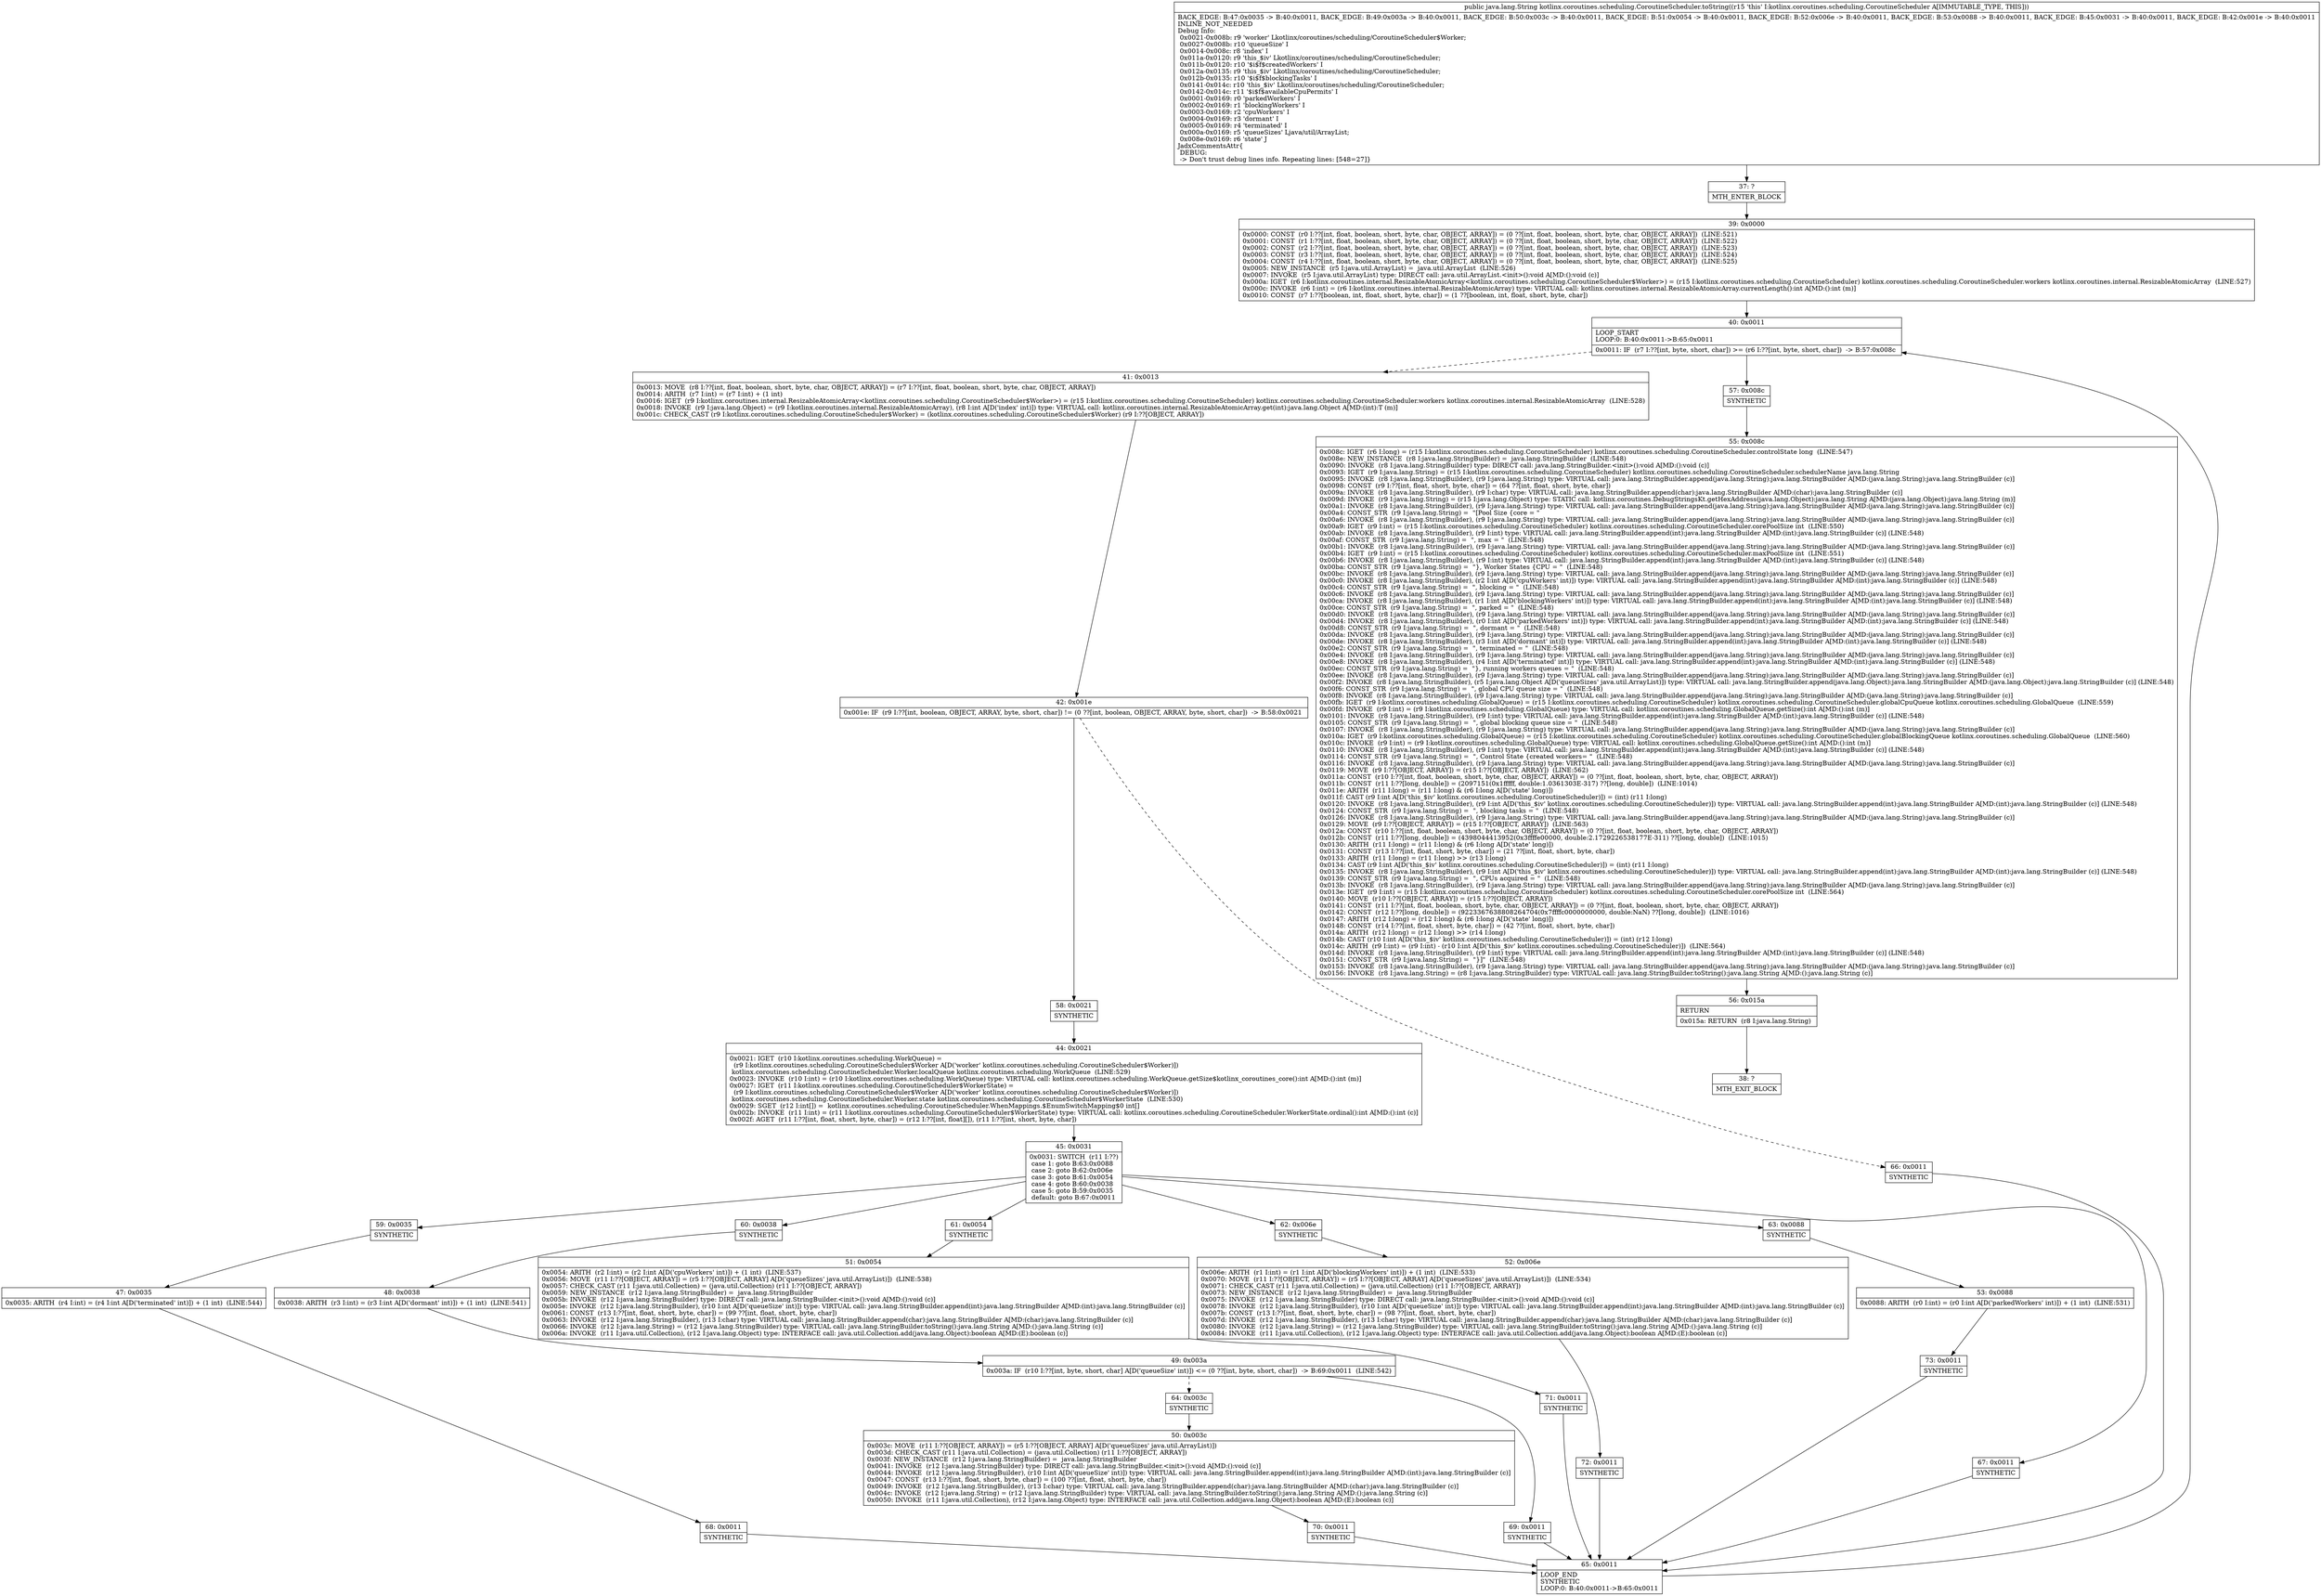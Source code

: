 digraph "CFG forkotlinx.coroutines.scheduling.CoroutineScheduler.toString()Ljava\/lang\/String;" {
Node_37 [shape=record,label="{37\:\ ?|MTH_ENTER_BLOCK\l}"];
Node_39 [shape=record,label="{39\:\ 0x0000|0x0000: CONST  (r0 I:??[int, float, boolean, short, byte, char, OBJECT, ARRAY]) = (0 ??[int, float, boolean, short, byte, char, OBJECT, ARRAY])  (LINE:521)\l0x0001: CONST  (r1 I:??[int, float, boolean, short, byte, char, OBJECT, ARRAY]) = (0 ??[int, float, boolean, short, byte, char, OBJECT, ARRAY])  (LINE:522)\l0x0002: CONST  (r2 I:??[int, float, boolean, short, byte, char, OBJECT, ARRAY]) = (0 ??[int, float, boolean, short, byte, char, OBJECT, ARRAY])  (LINE:523)\l0x0003: CONST  (r3 I:??[int, float, boolean, short, byte, char, OBJECT, ARRAY]) = (0 ??[int, float, boolean, short, byte, char, OBJECT, ARRAY])  (LINE:524)\l0x0004: CONST  (r4 I:??[int, float, boolean, short, byte, char, OBJECT, ARRAY]) = (0 ??[int, float, boolean, short, byte, char, OBJECT, ARRAY])  (LINE:525)\l0x0005: NEW_INSTANCE  (r5 I:java.util.ArrayList) =  java.util.ArrayList  (LINE:526)\l0x0007: INVOKE  (r5 I:java.util.ArrayList) type: DIRECT call: java.util.ArrayList.\<init\>():void A[MD:():void (c)]\l0x000a: IGET  (r6 I:kotlinx.coroutines.internal.ResizableAtomicArray\<kotlinx.coroutines.scheduling.CoroutineScheduler$Worker\>) = (r15 I:kotlinx.coroutines.scheduling.CoroutineScheduler) kotlinx.coroutines.scheduling.CoroutineScheduler.workers kotlinx.coroutines.internal.ResizableAtomicArray  (LINE:527)\l0x000c: INVOKE  (r6 I:int) = (r6 I:kotlinx.coroutines.internal.ResizableAtomicArray) type: VIRTUAL call: kotlinx.coroutines.internal.ResizableAtomicArray.currentLength():int A[MD:():int (m)]\l0x0010: CONST  (r7 I:??[boolean, int, float, short, byte, char]) = (1 ??[boolean, int, float, short, byte, char]) \l}"];
Node_40 [shape=record,label="{40\:\ 0x0011|LOOP_START\lLOOP:0: B:40:0x0011\-\>B:65:0x0011\l|0x0011: IF  (r7 I:??[int, byte, short, char]) \>= (r6 I:??[int, byte, short, char])  \-\> B:57:0x008c \l}"];
Node_41 [shape=record,label="{41\:\ 0x0013|0x0013: MOVE  (r8 I:??[int, float, boolean, short, byte, char, OBJECT, ARRAY]) = (r7 I:??[int, float, boolean, short, byte, char, OBJECT, ARRAY]) \l0x0014: ARITH  (r7 I:int) = (r7 I:int) + (1 int) \l0x0016: IGET  (r9 I:kotlinx.coroutines.internal.ResizableAtomicArray\<kotlinx.coroutines.scheduling.CoroutineScheduler$Worker\>) = (r15 I:kotlinx.coroutines.scheduling.CoroutineScheduler) kotlinx.coroutines.scheduling.CoroutineScheduler.workers kotlinx.coroutines.internal.ResizableAtomicArray  (LINE:528)\l0x0018: INVOKE  (r9 I:java.lang.Object) = (r9 I:kotlinx.coroutines.internal.ResizableAtomicArray), (r8 I:int A[D('index' int)]) type: VIRTUAL call: kotlinx.coroutines.internal.ResizableAtomicArray.get(int):java.lang.Object A[MD:(int):T (m)]\l0x001c: CHECK_CAST (r9 I:kotlinx.coroutines.scheduling.CoroutineScheduler$Worker) = (kotlinx.coroutines.scheduling.CoroutineScheduler$Worker) (r9 I:??[OBJECT, ARRAY]) \l}"];
Node_42 [shape=record,label="{42\:\ 0x001e|0x001e: IF  (r9 I:??[int, boolean, OBJECT, ARRAY, byte, short, char]) != (0 ??[int, boolean, OBJECT, ARRAY, byte, short, char])  \-\> B:58:0x0021 \l}"];
Node_58 [shape=record,label="{58\:\ 0x0021|SYNTHETIC\l}"];
Node_44 [shape=record,label="{44\:\ 0x0021|0x0021: IGET  (r10 I:kotlinx.coroutines.scheduling.WorkQueue) = \l  (r9 I:kotlinx.coroutines.scheduling.CoroutineScheduler$Worker A[D('worker' kotlinx.coroutines.scheduling.CoroutineScheduler$Worker)])\l kotlinx.coroutines.scheduling.CoroutineScheduler.Worker.localQueue kotlinx.coroutines.scheduling.WorkQueue  (LINE:529)\l0x0023: INVOKE  (r10 I:int) = (r10 I:kotlinx.coroutines.scheduling.WorkQueue) type: VIRTUAL call: kotlinx.coroutines.scheduling.WorkQueue.getSize$kotlinx_coroutines_core():int A[MD:():int (m)]\l0x0027: IGET  (r11 I:kotlinx.coroutines.scheduling.CoroutineScheduler$WorkerState) = \l  (r9 I:kotlinx.coroutines.scheduling.CoroutineScheduler$Worker A[D('worker' kotlinx.coroutines.scheduling.CoroutineScheduler$Worker)])\l kotlinx.coroutines.scheduling.CoroutineScheduler.Worker.state kotlinx.coroutines.scheduling.CoroutineScheduler$WorkerState  (LINE:530)\l0x0029: SGET  (r12 I:int[]) =  kotlinx.coroutines.scheduling.CoroutineScheduler.WhenMappings.$EnumSwitchMapping$0 int[] \l0x002b: INVOKE  (r11 I:int) = (r11 I:kotlinx.coroutines.scheduling.CoroutineScheduler$WorkerState) type: VIRTUAL call: kotlinx.coroutines.scheduling.CoroutineScheduler.WorkerState.ordinal():int A[MD:():int (c)]\l0x002f: AGET  (r11 I:??[int, float, short, byte, char]) = (r12 I:??[int, float][]), (r11 I:??[int, short, byte, char]) \l}"];
Node_45 [shape=record,label="{45\:\ 0x0031|0x0031: SWITCH  (r11 I:??)\l case 1: goto B:63:0x0088\l case 2: goto B:62:0x006e\l case 3: goto B:61:0x0054\l case 4: goto B:60:0x0038\l case 5: goto B:59:0x0035\l default: goto B:67:0x0011 \l}"];
Node_59 [shape=record,label="{59\:\ 0x0035|SYNTHETIC\l}"];
Node_47 [shape=record,label="{47\:\ 0x0035|0x0035: ARITH  (r4 I:int) = (r4 I:int A[D('terminated' int)]) + (1 int)  (LINE:544)\l}"];
Node_68 [shape=record,label="{68\:\ 0x0011|SYNTHETIC\l}"];
Node_65 [shape=record,label="{65\:\ 0x0011|LOOP_END\lSYNTHETIC\lLOOP:0: B:40:0x0011\-\>B:65:0x0011\l}"];
Node_60 [shape=record,label="{60\:\ 0x0038|SYNTHETIC\l}"];
Node_48 [shape=record,label="{48\:\ 0x0038|0x0038: ARITH  (r3 I:int) = (r3 I:int A[D('dormant' int)]) + (1 int)  (LINE:541)\l}"];
Node_49 [shape=record,label="{49\:\ 0x003a|0x003a: IF  (r10 I:??[int, byte, short, char] A[D('queueSize' int)]) \<= (0 ??[int, byte, short, char])  \-\> B:69:0x0011  (LINE:542)\l}"];
Node_64 [shape=record,label="{64\:\ 0x003c|SYNTHETIC\l}"];
Node_50 [shape=record,label="{50\:\ 0x003c|0x003c: MOVE  (r11 I:??[OBJECT, ARRAY]) = (r5 I:??[OBJECT, ARRAY] A[D('queueSizes' java.util.ArrayList)]) \l0x003d: CHECK_CAST (r11 I:java.util.Collection) = (java.util.Collection) (r11 I:??[OBJECT, ARRAY]) \l0x003f: NEW_INSTANCE  (r12 I:java.lang.StringBuilder) =  java.lang.StringBuilder \l0x0041: INVOKE  (r12 I:java.lang.StringBuilder) type: DIRECT call: java.lang.StringBuilder.\<init\>():void A[MD:():void (c)]\l0x0044: INVOKE  (r12 I:java.lang.StringBuilder), (r10 I:int A[D('queueSize' int)]) type: VIRTUAL call: java.lang.StringBuilder.append(int):java.lang.StringBuilder A[MD:(int):java.lang.StringBuilder (c)]\l0x0047: CONST  (r13 I:??[int, float, short, byte, char]) = (100 ??[int, float, short, byte, char]) \l0x0049: INVOKE  (r12 I:java.lang.StringBuilder), (r13 I:char) type: VIRTUAL call: java.lang.StringBuilder.append(char):java.lang.StringBuilder A[MD:(char):java.lang.StringBuilder (c)]\l0x004c: INVOKE  (r12 I:java.lang.String) = (r12 I:java.lang.StringBuilder) type: VIRTUAL call: java.lang.StringBuilder.toString():java.lang.String A[MD:():java.lang.String (c)]\l0x0050: INVOKE  (r11 I:java.util.Collection), (r12 I:java.lang.Object) type: INTERFACE call: java.util.Collection.add(java.lang.Object):boolean A[MD:(E):boolean (c)]\l}"];
Node_70 [shape=record,label="{70\:\ 0x0011|SYNTHETIC\l}"];
Node_69 [shape=record,label="{69\:\ 0x0011|SYNTHETIC\l}"];
Node_61 [shape=record,label="{61\:\ 0x0054|SYNTHETIC\l}"];
Node_51 [shape=record,label="{51\:\ 0x0054|0x0054: ARITH  (r2 I:int) = (r2 I:int A[D('cpuWorkers' int)]) + (1 int)  (LINE:537)\l0x0056: MOVE  (r11 I:??[OBJECT, ARRAY]) = (r5 I:??[OBJECT, ARRAY] A[D('queueSizes' java.util.ArrayList)])  (LINE:538)\l0x0057: CHECK_CAST (r11 I:java.util.Collection) = (java.util.Collection) (r11 I:??[OBJECT, ARRAY]) \l0x0059: NEW_INSTANCE  (r12 I:java.lang.StringBuilder) =  java.lang.StringBuilder \l0x005b: INVOKE  (r12 I:java.lang.StringBuilder) type: DIRECT call: java.lang.StringBuilder.\<init\>():void A[MD:():void (c)]\l0x005e: INVOKE  (r12 I:java.lang.StringBuilder), (r10 I:int A[D('queueSize' int)]) type: VIRTUAL call: java.lang.StringBuilder.append(int):java.lang.StringBuilder A[MD:(int):java.lang.StringBuilder (c)]\l0x0061: CONST  (r13 I:??[int, float, short, byte, char]) = (99 ??[int, float, short, byte, char]) \l0x0063: INVOKE  (r12 I:java.lang.StringBuilder), (r13 I:char) type: VIRTUAL call: java.lang.StringBuilder.append(char):java.lang.StringBuilder A[MD:(char):java.lang.StringBuilder (c)]\l0x0066: INVOKE  (r12 I:java.lang.String) = (r12 I:java.lang.StringBuilder) type: VIRTUAL call: java.lang.StringBuilder.toString():java.lang.String A[MD:():java.lang.String (c)]\l0x006a: INVOKE  (r11 I:java.util.Collection), (r12 I:java.lang.Object) type: INTERFACE call: java.util.Collection.add(java.lang.Object):boolean A[MD:(E):boolean (c)]\l}"];
Node_71 [shape=record,label="{71\:\ 0x0011|SYNTHETIC\l}"];
Node_62 [shape=record,label="{62\:\ 0x006e|SYNTHETIC\l}"];
Node_52 [shape=record,label="{52\:\ 0x006e|0x006e: ARITH  (r1 I:int) = (r1 I:int A[D('blockingWorkers' int)]) + (1 int)  (LINE:533)\l0x0070: MOVE  (r11 I:??[OBJECT, ARRAY]) = (r5 I:??[OBJECT, ARRAY] A[D('queueSizes' java.util.ArrayList)])  (LINE:534)\l0x0071: CHECK_CAST (r11 I:java.util.Collection) = (java.util.Collection) (r11 I:??[OBJECT, ARRAY]) \l0x0073: NEW_INSTANCE  (r12 I:java.lang.StringBuilder) =  java.lang.StringBuilder \l0x0075: INVOKE  (r12 I:java.lang.StringBuilder) type: DIRECT call: java.lang.StringBuilder.\<init\>():void A[MD:():void (c)]\l0x0078: INVOKE  (r12 I:java.lang.StringBuilder), (r10 I:int A[D('queueSize' int)]) type: VIRTUAL call: java.lang.StringBuilder.append(int):java.lang.StringBuilder A[MD:(int):java.lang.StringBuilder (c)]\l0x007b: CONST  (r13 I:??[int, float, short, byte, char]) = (98 ??[int, float, short, byte, char]) \l0x007d: INVOKE  (r12 I:java.lang.StringBuilder), (r13 I:char) type: VIRTUAL call: java.lang.StringBuilder.append(char):java.lang.StringBuilder A[MD:(char):java.lang.StringBuilder (c)]\l0x0080: INVOKE  (r12 I:java.lang.String) = (r12 I:java.lang.StringBuilder) type: VIRTUAL call: java.lang.StringBuilder.toString():java.lang.String A[MD:():java.lang.String (c)]\l0x0084: INVOKE  (r11 I:java.util.Collection), (r12 I:java.lang.Object) type: INTERFACE call: java.util.Collection.add(java.lang.Object):boolean A[MD:(E):boolean (c)]\l}"];
Node_72 [shape=record,label="{72\:\ 0x0011|SYNTHETIC\l}"];
Node_63 [shape=record,label="{63\:\ 0x0088|SYNTHETIC\l}"];
Node_53 [shape=record,label="{53\:\ 0x0088|0x0088: ARITH  (r0 I:int) = (r0 I:int A[D('parkedWorkers' int)]) + (1 int)  (LINE:531)\l}"];
Node_73 [shape=record,label="{73\:\ 0x0011|SYNTHETIC\l}"];
Node_67 [shape=record,label="{67\:\ 0x0011|SYNTHETIC\l}"];
Node_66 [shape=record,label="{66\:\ 0x0011|SYNTHETIC\l}"];
Node_57 [shape=record,label="{57\:\ 0x008c|SYNTHETIC\l}"];
Node_55 [shape=record,label="{55\:\ 0x008c|0x008c: IGET  (r6 I:long) = (r15 I:kotlinx.coroutines.scheduling.CoroutineScheduler) kotlinx.coroutines.scheduling.CoroutineScheduler.controlState long  (LINE:547)\l0x008e: NEW_INSTANCE  (r8 I:java.lang.StringBuilder) =  java.lang.StringBuilder  (LINE:548)\l0x0090: INVOKE  (r8 I:java.lang.StringBuilder) type: DIRECT call: java.lang.StringBuilder.\<init\>():void A[MD:():void (c)]\l0x0093: IGET  (r9 I:java.lang.String) = (r15 I:kotlinx.coroutines.scheduling.CoroutineScheduler) kotlinx.coroutines.scheduling.CoroutineScheduler.schedulerName java.lang.String \l0x0095: INVOKE  (r8 I:java.lang.StringBuilder), (r9 I:java.lang.String) type: VIRTUAL call: java.lang.StringBuilder.append(java.lang.String):java.lang.StringBuilder A[MD:(java.lang.String):java.lang.StringBuilder (c)]\l0x0098: CONST  (r9 I:??[int, float, short, byte, char]) = (64 ??[int, float, short, byte, char]) \l0x009a: INVOKE  (r8 I:java.lang.StringBuilder), (r9 I:char) type: VIRTUAL call: java.lang.StringBuilder.append(char):java.lang.StringBuilder A[MD:(char):java.lang.StringBuilder (c)]\l0x009d: INVOKE  (r9 I:java.lang.String) = (r15 I:java.lang.Object) type: STATIC call: kotlinx.coroutines.DebugStringsKt.getHexAddress(java.lang.Object):java.lang.String A[MD:(java.lang.Object):java.lang.String (m)]\l0x00a1: INVOKE  (r8 I:java.lang.StringBuilder), (r9 I:java.lang.String) type: VIRTUAL call: java.lang.StringBuilder.append(java.lang.String):java.lang.StringBuilder A[MD:(java.lang.String):java.lang.StringBuilder (c)]\l0x00a4: CONST_STR  (r9 I:java.lang.String) =  \"[Pool Size \{core = \" \l0x00a6: INVOKE  (r8 I:java.lang.StringBuilder), (r9 I:java.lang.String) type: VIRTUAL call: java.lang.StringBuilder.append(java.lang.String):java.lang.StringBuilder A[MD:(java.lang.String):java.lang.StringBuilder (c)]\l0x00a9: IGET  (r9 I:int) = (r15 I:kotlinx.coroutines.scheduling.CoroutineScheduler) kotlinx.coroutines.scheduling.CoroutineScheduler.corePoolSize int  (LINE:550)\l0x00ab: INVOKE  (r8 I:java.lang.StringBuilder), (r9 I:int) type: VIRTUAL call: java.lang.StringBuilder.append(int):java.lang.StringBuilder A[MD:(int):java.lang.StringBuilder (c)] (LINE:548)\l0x00af: CONST_STR  (r9 I:java.lang.String) =  \", max = \"  (LINE:548)\l0x00b1: INVOKE  (r8 I:java.lang.StringBuilder), (r9 I:java.lang.String) type: VIRTUAL call: java.lang.StringBuilder.append(java.lang.String):java.lang.StringBuilder A[MD:(java.lang.String):java.lang.StringBuilder (c)]\l0x00b4: IGET  (r9 I:int) = (r15 I:kotlinx.coroutines.scheduling.CoroutineScheduler) kotlinx.coroutines.scheduling.CoroutineScheduler.maxPoolSize int  (LINE:551)\l0x00b6: INVOKE  (r8 I:java.lang.StringBuilder), (r9 I:int) type: VIRTUAL call: java.lang.StringBuilder.append(int):java.lang.StringBuilder A[MD:(int):java.lang.StringBuilder (c)] (LINE:548)\l0x00ba: CONST_STR  (r9 I:java.lang.String) =  \"\}, Worker States \{CPU = \"  (LINE:548)\l0x00bc: INVOKE  (r8 I:java.lang.StringBuilder), (r9 I:java.lang.String) type: VIRTUAL call: java.lang.StringBuilder.append(java.lang.String):java.lang.StringBuilder A[MD:(java.lang.String):java.lang.StringBuilder (c)]\l0x00c0: INVOKE  (r8 I:java.lang.StringBuilder), (r2 I:int A[D('cpuWorkers' int)]) type: VIRTUAL call: java.lang.StringBuilder.append(int):java.lang.StringBuilder A[MD:(int):java.lang.StringBuilder (c)] (LINE:548)\l0x00c4: CONST_STR  (r9 I:java.lang.String) =  \", blocking = \"  (LINE:548)\l0x00c6: INVOKE  (r8 I:java.lang.StringBuilder), (r9 I:java.lang.String) type: VIRTUAL call: java.lang.StringBuilder.append(java.lang.String):java.lang.StringBuilder A[MD:(java.lang.String):java.lang.StringBuilder (c)]\l0x00ca: INVOKE  (r8 I:java.lang.StringBuilder), (r1 I:int A[D('blockingWorkers' int)]) type: VIRTUAL call: java.lang.StringBuilder.append(int):java.lang.StringBuilder A[MD:(int):java.lang.StringBuilder (c)] (LINE:548)\l0x00ce: CONST_STR  (r9 I:java.lang.String) =  \", parked = \"  (LINE:548)\l0x00d0: INVOKE  (r8 I:java.lang.StringBuilder), (r9 I:java.lang.String) type: VIRTUAL call: java.lang.StringBuilder.append(java.lang.String):java.lang.StringBuilder A[MD:(java.lang.String):java.lang.StringBuilder (c)]\l0x00d4: INVOKE  (r8 I:java.lang.StringBuilder), (r0 I:int A[D('parkedWorkers' int)]) type: VIRTUAL call: java.lang.StringBuilder.append(int):java.lang.StringBuilder A[MD:(int):java.lang.StringBuilder (c)] (LINE:548)\l0x00d8: CONST_STR  (r9 I:java.lang.String) =  \", dormant = \"  (LINE:548)\l0x00da: INVOKE  (r8 I:java.lang.StringBuilder), (r9 I:java.lang.String) type: VIRTUAL call: java.lang.StringBuilder.append(java.lang.String):java.lang.StringBuilder A[MD:(java.lang.String):java.lang.StringBuilder (c)]\l0x00de: INVOKE  (r8 I:java.lang.StringBuilder), (r3 I:int A[D('dormant' int)]) type: VIRTUAL call: java.lang.StringBuilder.append(int):java.lang.StringBuilder A[MD:(int):java.lang.StringBuilder (c)] (LINE:548)\l0x00e2: CONST_STR  (r9 I:java.lang.String) =  \", terminated = \"  (LINE:548)\l0x00e4: INVOKE  (r8 I:java.lang.StringBuilder), (r9 I:java.lang.String) type: VIRTUAL call: java.lang.StringBuilder.append(java.lang.String):java.lang.StringBuilder A[MD:(java.lang.String):java.lang.StringBuilder (c)]\l0x00e8: INVOKE  (r8 I:java.lang.StringBuilder), (r4 I:int A[D('terminated' int)]) type: VIRTUAL call: java.lang.StringBuilder.append(int):java.lang.StringBuilder A[MD:(int):java.lang.StringBuilder (c)] (LINE:548)\l0x00ec: CONST_STR  (r9 I:java.lang.String) =  \"\}, running workers queues = \"  (LINE:548)\l0x00ee: INVOKE  (r8 I:java.lang.StringBuilder), (r9 I:java.lang.String) type: VIRTUAL call: java.lang.StringBuilder.append(java.lang.String):java.lang.StringBuilder A[MD:(java.lang.String):java.lang.StringBuilder (c)]\l0x00f2: INVOKE  (r8 I:java.lang.StringBuilder), (r5 I:java.lang.Object A[D('queueSizes' java.util.ArrayList)]) type: VIRTUAL call: java.lang.StringBuilder.append(java.lang.Object):java.lang.StringBuilder A[MD:(java.lang.Object):java.lang.StringBuilder (c)] (LINE:548)\l0x00f6: CONST_STR  (r9 I:java.lang.String) =  \", global CPU queue size = \"  (LINE:548)\l0x00f8: INVOKE  (r8 I:java.lang.StringBuilder), (r9 I:java.lang.String) type: VIRTUAL call: java.lang.StringBuilder.append(java.lang.String):java.lang.StringBuilder A[MD:(java.lang.String):java.lang.StringBuilder (c)]\l0x00fb: IGET  (r9 I:kotlinx.coroutines.scheduling.GlobalQueue) = (r15 I:kotlinx.coroutines.scheduling.CoroutineScheduler) kotlinx.coroutines.scheduling.CoroutineScheduler.globalCpuQueue kotlinx.coroutines.scheduling.GlobalQueue  (LINE:559)\l0x00fd: INVOKE  (r9 I:int) = (r9 I:kotlinx.coroutines.scheduling.GlobalQueue) type: VIRTUAL call: kotlinx.coroutines.scheduling.GlobalQueue.getSize():int A[MD:():int (m)]\l0x0101: INVOKE  (r8 I:java.lang.StringBuilder), (r9 I:int) type: VIRTUAL call: java.lang.StringBuilder.append(int):java.lang.StringBuilder A[MD:(int):java.lang.StringBuilder (c)] (LINE:548)\l0x0105: CONST_STR  (r9 I:java.lang.String) =  \", global blocking queue size = \"  (LINE:548)\l0x0107: INVOKE  (r8 I:java.lang.StringBuilder), (r9 I:java.lang.String) type: VIRTUAL call: java.lang.StringBuilder.append(java.lang.String):java.lang.StringBuilder A[MD:(java.lang.String):java.lang.StringBuilder (c)]\l0x010a: IGET  (r9 I:kotlinx.coroutines.scheduling.GlobalQueue) = (r15 I:kotlinx.coroutines.scheduling.CoroutineScheduler) kotlinx.coroutines.scheduling.CoroutineScheduler.globalBlockingQueue kotlinx.coroutines.scheduling.GlobalQueue  (LINE:560)\l0x010c: INVOKE  (r9 I:int) = (r9 I:kotlinx.coroutines.scheduling.GlobalQueue) type: VIRTUAL call: kotlinx.coroutines.scheduling.GlobalQueue.getSize():int A[MD:():int (m)]\l0x0110: INVOKE  (r8 I:java.lang.StringBuilder), (r9 I:int) type: VIRTUAL call: java.lang.StringBuilder.append(int):java.lang.StringBuilder A[MD:(int):java.lang.StringBuilder (c)] (LINE:548)\l0x0114: CONST_STR  (r9 I:java.lang.String) =  \", Control State \{created workers= \"  (LINE:548)\l0x0116: INVOKE  (r8 I:java.lang.StringBuilder), (r9 I:java.lang.String) type: VIRTUAL call: java.lang.StringBuilder.append(java.lang.String):java.lang.StringBuilder A[MD:(java.lang.String):java.lang.StringBuilder (c)]\l0x0119: MOVE  (r9 I:??[OBJECT, ARRAY]) = (r15 I:??[OBJECT, ARRAY])  (LINE:562)\l0x011a: CONST  (r10 I:??[int, float, boolean, short, byte, char, OBJECT, ARRAY]) = (0 ??[int, float, boolean, short, byte, char, OBJECT, ARRAY]) \l0x011b: CONST  (r11 I:??[long, double]) = (2097151(0x1fffff, double:1.0361303E\-317) ??[long, double])  (LINE:1014)\l0x011e: ARITH  (r11 I:long) = (r11 I:long) & (r6 I:long A[D('state' long)]) \l0x011f: CAST (r9 I:int A[D('this_$iv' kotlinx.coroutines.scheduling.CoroutineScheduler)]) = (int) (r11 I:long) \l0x0120: INVOKE  (r8 I:java.lang.StringBuilder), (r9 I:int A[D('this_$iv' kotlinx.coroutines.scheduling.CoroutineScheduler)]) type: VIRTUAL call: java.lang.StringBuilder.append(int):java.lang.StringBuilder A[MD:(int):java.lang.StringBuilder (c)] (LINE:548)\l0x0124: CONST_STR  (r9 I:java.lang.String) =  \", blocking tasks = \"  (LINE:548)\l0x0126: INVOKE  (r8 I:java.lang.StringBuilder), (r9 I:java.lang.String) type: VIRTUAL call: java.lang.StringBuilder.append(java.lang.String):java.lang.StringBuilder A[MD:(java.lang.String):java.lang.StringBuilder (c)]\l0x0129: MOVE  (r9 I:??[OBJECT, ARRAY]) = (r15 I:??[OBJECT, ARRAY])  (LINE:563)\l0x012a: CONST  (r10 I:??[int, float, boolean, short, byte, char, OBJECT, ARRAY]) = (0 ??[int, float, boolean, short, byte, char, OBJECT, ARRAY]) \l0x012b: CONST  (r11 I:??[long, double]) = (4398044413952(0x3ffffe00000, double:2.1729226538177E\-311) ??[long, double])  (LINE:1015)\l0x0130: ARITH  (r11 I:long) = (r11 I:long) & (r6 I:long A[D('state' long)]) \l0x0131: CONST  (r13 I:??[int, float, short, byte, char]) = (21 ??[int, float, short, byte, char]) \l0x0133: ARITH  (r11 I:long) = (r11 I:long) \>\> (r13 I:long) \l0x0134: CAST (r9 I:int A[D('this_$iv' kotlinx.coroutines.scheduling.CoroutineScheduler)]) = (int) (r11 I:long) \l0x0135: INVOKE  (r8 I:java.lang.StringBuilder), (r9 I:int A[D('this_$iv' kotlinx.coroutines.scheduling.CoroutineScheduler)]) type: VIRTUAL call: java.lang.StringBuilder.append(int):java.lang.StringBuilder A[MD:(int):java.lang.StringBuilder (c)] (LINE:548)\l0x0139: CONST_STR  (r9 I:java.lang.String) =  \", CPUs acquired = \"  (LINE:548)\l0x013b: INVOKE  (r8 I:java.lang.StringBuilder), (r9 I:java.lang.String) type: VIRTUAL call: java.lang.StringBuilder.append(java.lang.String):java.lang.StringBuilder A[MD:(java.lang.String):java.lang.StringBuilder (c)]\l0x013e: IGET  (r9 I:int) = (r15 I:kotlinx.coroutines.scheduling.CoroutineScheduler) kotlinx.coroutines.scheduling.CoroutineScheduler.corePoolSize int  (LINE:564)\l0x0140: MOVE  (r10 I:??[OBJECT, ARRAY]) = (r15 I:??[OBJECT, ARRAY]) \l0x0141: CONST  (r11 I:??[int, float, boolean, short, byte, char, OBJECT, ARRAY]) = (0 ??[int, float, boolean, short, byte, char, OBJECT, ARRAY]) \l0x0142: CONST  (r12 I:??[long, double]) = (9223367638808264704(0x7ffffc0000000000, double:NaN) ??[long, double])  (LINE:1016)\l0x0147: ARITH  (r12 I:long) = (r12 I:long) & (r6 I:long A[D('state' long)]) \l0x0148: CONST  (r14 I:??[int, float, short, byte, char]) = (42 ??[int, float, short, byte, char]) \l0x014a: ARITH  (r12 I:long) = (r12 I:long) \>\> (r14 I:long) \l0x014b: CAST (r10 I:int A[D('this_$iv' kotlinx.coroutines.scheduling.CoroutineScheduler)]) = (int) (r12 I:long) \l0x014c: ARITH  (r9 I:int) = (r9 I:int) \- (r10 I:int A[D('this_$iv' kotlinx.coroutines.scheduling.CoroutineScheduler)])  (LINE:564)\l0x014d: INVOKE  (r8 I:java.lang.StringBuilder), (r9 I:int) type: VIRTUAL call: java.lang.StringBuilder.append(int):java.lang.StringBuilder A[MD:(int):java.lang.StringBuilder (c)] (LINE:548)\l0x0151: CONST_STR  (r9 I:java.lang.String) =  \"\}]\"  (LINE:548)\l0x0153: INVOKE  (r8 I:java.lang.StringBuilder), (r9 I:java.lang.String) type: VIRTUAL call: java.lang.StringBuilder.append(java.lang.String):java.lang.StringBuilder A[MD:(java.lang.String):java.lang.StringBuilder (c)]\l0x0156: INVOKE  (r8 I:java.lang.String) = (r8 I:java.lang.StringBuilder) type: VIRTUAL call: java.lang.StringBuilder.toString():java.lang.String A[MD:():java.lang.String (c)]\l}"];
Node_56 [shape=record,label="{56\:\ 0x015a|RETURN\l|0x015a: RETURN  (r8 I:java.lang.String) \l}"];
Node_38 [shape=record,label="{38\:\ ?|MTH_EXIT_BLOCK\l}"];
MethodNode[shape=record,label="{public java.lang.String kotlinx.coroutines.scheduling.CoroutineScheduler.toString((r15 'this' I:kotlinx.coroutines.scheduling.CoroutineScheduler A[IMMUTABLE_TYPE, THIS]))  | BACK_EDGE: B:47:0x0035 \-\> B:40:0x0011, BACK_EDGE: B:49:0x003a \-\> B:40:0x0011, BACK_EDGE: B:50:0x003c \-\> B:40:0x0011, BACK_EDGE: B:51:0x0054 \-\> B:40:0x0011, BACK_EDGE: B:52:0x006e \-\> B:40:0x0011, BACK_EDGE: B:53:0x0088 \-\> B:40:0x0011, BACK_EDGE: B:45:0x0031 \-\> B:40:0x0011, BACK_EDGE: B:42:0x001e \-\> B:40:0x0011\lINLINE_NOT_NEEDED\lDebug Info:\l  0x0021\-0x008b: r9 'worker' Lkotlinx\/coroutines\/scheduling\/CoroutineScheduler$Worker;\l  0x0027\-0x008b: r10 'queueSize' I\l  0x0014\-0x008c: r8 'index' I\l  0x011a\-0x0120: r9 'this_$iv' Lkotlinx\/coroutines\/scheduling\/CoroutineScheduler;\l  0x011b\-0x0120: r10 '$i$f$createdWorkers' I\l  0x012a\-0x0135: r9 'this_$iv' Lkotlinx\/coroutines\/scheduling\/CoroutineScheduler;\l  0x012b\-0x0135: r10 '$i$f$blockingTasks' I\l  0x0141\-0x014c: r10 'this_$iv' Lkotlinx\/coroutines\/scheduling\/CoroutineScheduler;\l  0x0142\-0x014c: r11 '$i$f$availableCpuPermits' I\l  0x0001\-0x0169: r0 'parkedWorkers' I\l  0x0002\-0x0169: r1 'blockingWorkers' I\l  0x0003\-0x0169: r2 'cpuWorkers' I\l  0x0004\-0x0169: r3 'dormant' I\l  0x0005\-0x0169: r4 'terminated' I\l  0x000a\-0x0169: r5 'queueSizes' Ljava\/util\/ArrayList;\l  0x008e\-0x0169: r6 'state' J\lJadxCommentsAttr\{\l DEBUG: \l \-\> Don't trust debug lines info. Repeating lines: [548=27]\}\l}"];
MethodNode -> Node_37;Node_37 -> Node_39;
Node_39 -> Node_40;
Node_40 -> Node_41[style=dashed];
Node_40 -> Node_57;
Node_41 -> Node_42;
Node_42 -> Node_58;
Node_42 -> Node_66[style=dashed];
Node_58 -> Node_44;
Node_44 -> Node_45;
Node_45 -> Node_59;
Node_45 -> Node_60;
Node_45 -> Node_61;
Node_45 -> Node_62;
Node_45 -> Node_63;
Node_45 -> Node_67;
Node_59 -> Node_47;
Node_47 -> Node_68;
Node_68 -> Node_65;
Node_65 -> Node_40;
Node_60 -> Node_48;
Node_48 -> Node_49;
Node_49 -> Node_64[style=dashed];
Node_49 -> Node_69;
Node_64 -> Node_50;
Node_50 -> Node_70;
Node_70 -> Node_65;
Node_69 -> Node_65;
Node_61 -> Node_51;
Node_51 -> Node_71;
Node_71 -> Node_65;
Node_62 -> Node_52;
Node_52 -> Node_72;
Node_72 -> Node_65;
Node_63 -> Node_53;
Node_53 -> Node_73;
Node_73 -> Node_65;
Node_67 -> Node_65;
Node_66 -> Node_65;
Node_57 -> Node_55;
Node_55 -> Node_56;
Node_56 -> Node_38;
}

